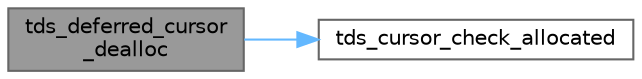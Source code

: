 digraph "tds_deferred_cursor_dealloc"
{
 // LATEX_PDF_SIZE
  bgcolor="transparent";
  edge [fontname=Helvetica,fontsize=10,labelfontname=Helvetica,labelfontsize=10];
  node [fontname=Helvetica,fontsize=10,shape=box,height=0.2,width=0.4];
  rankdir="LR";
  Node1 [id="Node000001",label="tds_deferred_cursor\l_dealloc",height=0.2,width=0.4,color="gray40", fillcolor="grey60", style="filled", fontcolor="black",tooltip="Deallocate cursor on idle."];
  Node1 -> Node2 [id="edge1_Node000001_Node000002",color="steelblue1",style="solid",tooltip=" "];
  Node2 [id="Node000002",label="tds_cursor_check_allocated",height=0.2,width=0.4,color="grey40", fillcolor="white", style="filled",URL="$a00590.html#ga2a64baaf4aa50ef601a49b801dfdaaf6",tooltip="Check if a cursor is allocated into the server."];
}
